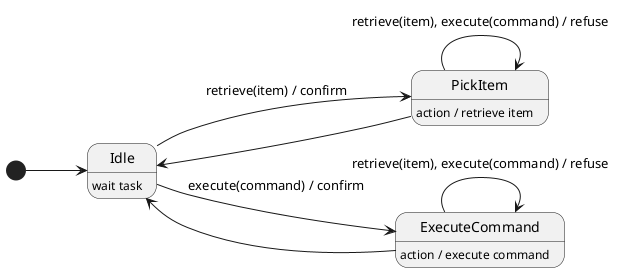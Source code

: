@startuml state_diagram
left to right direction

[*] --> Idle

Idle --> PickItem                   : retrieve(item) / confirm
Idle --> ExecuteCommand             : execute(command) / confirm

PickItem --> PickItem               : retrieve(item), execute(command) / refuse
PickItem --> Idle

ExecuteCommand --> ExecuteCommand   : retrieve(item), execute(command) / refuse
ExecuteCommand --> Idle

Idle                                : wait task
PickItem                            : action / retrieve item
ExecuteCommand                      : action / execute command

@enduml
